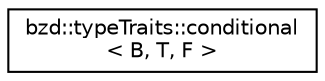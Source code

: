 digraph "Graphical Class Hierarchy"
{
  edge [fontname="Helvetica",fontsize="10",labelfontname="Helvetica",labelfontsize="10"];
  node [fontname="Helvetica",fontsize="10",shape=record];
  rankdir="LR";
  Node0 [label="bzd::typeTraits::conditional\l\< B, T, F \>",height=0.2,width=0.4,color="black", fillcolor="white", style="filled",URL="$structbzd_1_1typeTraits_1_1conditional.html"];
}

